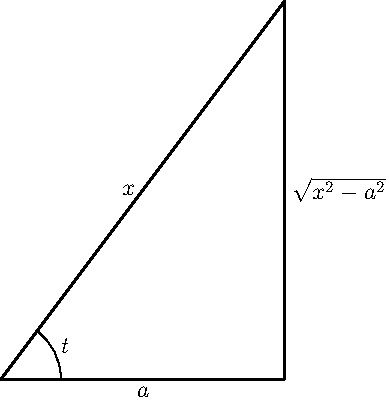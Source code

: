 size(200);
import geometry;
point A=(0,0);
point B=(3,4);
point C=(3,0);
markangle("$t$",C,A,B,radius=30);
draw(Label("$x$",align=W),A--B,linewidth(1));
draw(Label("$\sqrt{x^2-a^2}$"),C--B,linewidth(1));
draw(Label("$a$"),A--C,linewidth(1));
